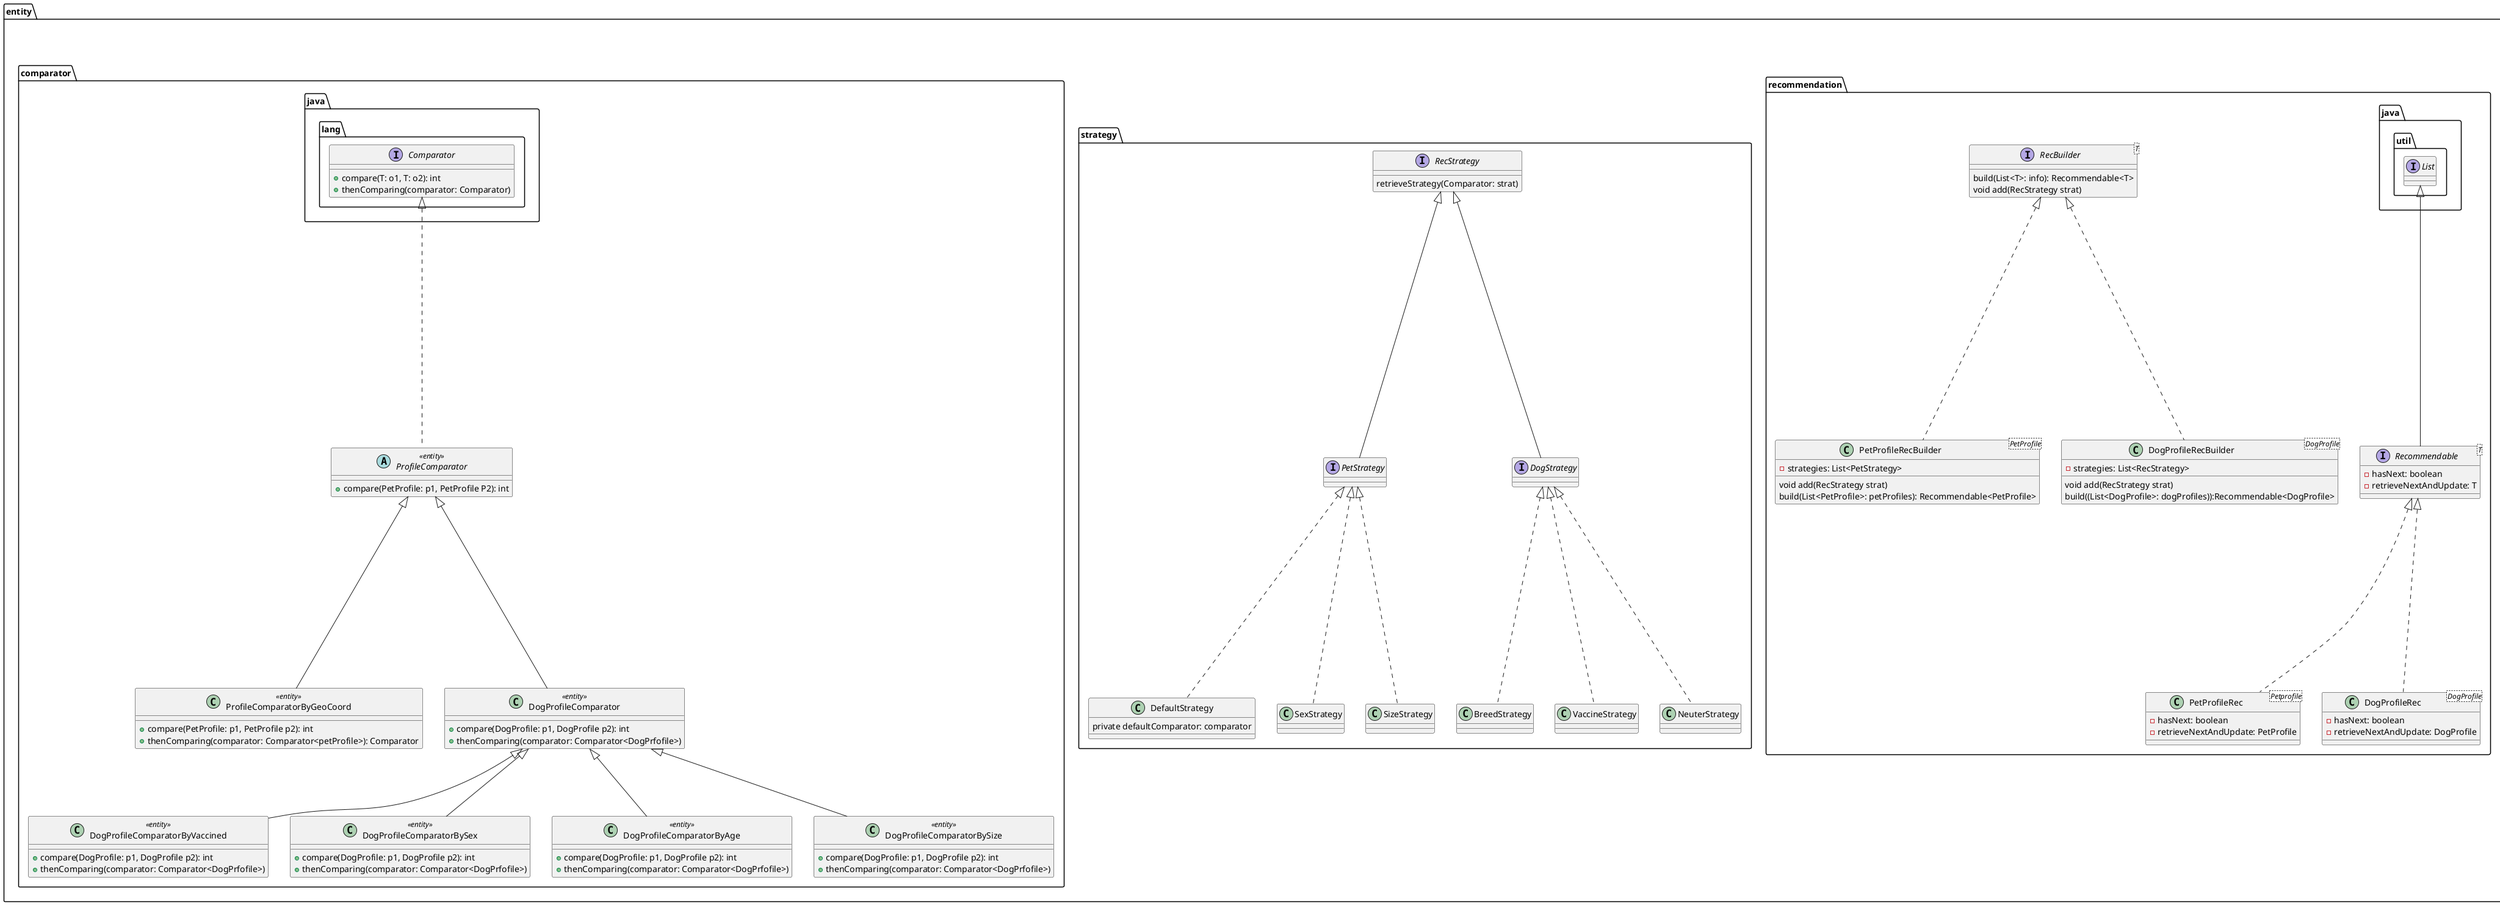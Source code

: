 @startuml
'https://plantuml.com/class-diagram



package "entity" {

package "user" {
class AppUser {
-username : String
-password : String
-address : String
-bio: String
-fav    Pet: List<PetProfile>
-roles: List<String>
-myPet: List<PetProfile>
}
class "AppUserFactory"{
+createAppUser(String username, String password, String address): AppUser
}


}



package "GeoCoordinates" {

class GeoCoordinate{
~lat: double
~lng: double
}
class GeoLocationFinder{
- final context: GeoApiContext
- closeConnectonToGoogleMap
- getAddressGeoCoordinaate(String address): GeoCoordinate

}
class GeoCoordinatesCalculator{
- final EARTHR: double
- calculateDistance(GeoCoordinate g1, GeoCoordinate g2): double
}

class GeoCoordinateCentralProcessor{
- final finder: GeoLocationFinder
- final dcalculator: GeoCoordinatesCalculator
-  getAddressGeoCoordinate(String address): GeoCoordinate
- calculateDistance(GeoCoordinate g1, GeoCoordinate g2): double
+ calculateDistanceBetweenAddress(String address1, String address2): double
+ closeConnectionToGoogleMap(): void
}
GeoCoordinateCentralProcessor *-- GeoCoordinatesCalculator

 GeoCoordinateCentralProcessor  *-- GeoLocationFinder
 GeoCoordinateCentralProcessor ..> GeoCoordinate
  GeoCoordinatesCalculator ..> GeoCoordinate
  GeoLocationFinder ..> GeoApiContext
}





package "profile"{

abstract class PetProfile {
-name : String
-age : int
-sex : bool
-final species: String
-size: char
-petPhotoLink : String
-morePhotos: List<String>
-petOwnerName: String
-generalDescr : String
-likeDescr : String
-temperDescr : String

-isPublic : bool

--
getters: all private var
setters: all private var except species
--
# PetProfile(PetProfileBuilder<? extends PetProfileBuilder<?,?>, ? extends PetProfile> builder)
}

class DogProfile extends PetProfile{
-neuter: boolean
-vaccinated: boolean
-breed: breed
--
getter/setters: all private instance variables
--
+DogProfile(DogProfileBuilder builder)
}

class PetProfileBuilder<T extends PetProfileBuilder<T,P>, P extends PetProfile>{
~name : String
~age : int
~sex : bool
~specie: String = "dog"
~size: char
~petPhotoLink : String
~MorePhotos: Arraylist0
~petOwner: String
~generalDescr : String
~likeDescr : String
~temperDescr : String
+PetProfileBuilder(String petOwnerName): PetProfileBuilder
+abstract build: P
-self(): T
+withName(String name): T
+withSize(char size): T
+withAge(int age): T
+withSex(char sex): T
+withPetPhoto(String path): T
+withMorePhotos(List<String> morePhotoPaths)" T
+withTemperDescr(String descr): T
+withLikedDescr(String descr): T
+withGeneralDescr(String descr): T



}

class DogProfileBuilder extends PetProfileBuilder{
~neuter: boolean
~vaccinated: boolean
~breed: String
+DogProfileBuilder(String petOwnerName): DogProfileBuilder
+build(): DogProfile
+withBreed(): DogProfileBuilder
+vaccinated(): DogProfileBuilder
+neutered(): DogProfileBuilder
}
class DogProfileBuilderFactory{
+createDogProfile(String petOwnerName): DogProfileBuilder
}
DogProfile  ..> DogProfileBuilder

}





package "recommendation"{
interface Recommendable<T> extends java.util.List{
-hasNext: boolean
-retrieveNextAndUpdate: T

}

class PetProfileRec<Petprofile> implements Recommendable{
-hasNext: boolean
-retrieveNextAndUpdate: PetProfile
}

class DogProfileRec<DogProfile> implements Recommendable{
-hasNext: boolean
-retrieveNextAndUpdate: DogProfile
}

interface RecBuilder<T>{
build(List<T>: info): Recommendable<T>
void add(RecStrategy strat)
}
class PetProfileRecBuilder<PetProfile> implements RecBuilder{
-strategies: List<PetStrategy>
void add(RecStrategy strat)
build(List<PetProfile>: petProfiles): Recommendable<PetProfile>

}
class DogProfileRecBuilder<DogProfile> implements RecBuilder{
-strategies: List<RecStrategy>
void add(RecStrategy strat)
build((List<DogProfile>: dogProfiles)):Recommendable<DogProfile>
}

}

package "strategy"{
interface RecStrategy{
retrieveStrategy(Comparator: strat)
}

interface PetStrategy extends RecStrategy{
}
class DefaultStrategy implements PetStrategy{
private defaultComparator: comparator
}
class SexStrategy implements PetStrategy{}
class SizeStrategy implements PetStrategy{}

interface DogStrategy extends RecStrategy{
}
class BreedStrategy implements DogStrategy{}
class VaccineStrategy implements DogStrategy{}
class NeuterStrategy implements DogStrategy{}

}
package "comparator"{
interface java.lang.Comparator{
+compare(T: o1, T: o2): int
+thenComparing(comparator: Comparator)
}

abstract class ProfileComparator <<entity>> implements java.lang.Comparator{
+compare(PetProfile: p1, PetProfile P2): int
}
class ProfileComparatorByGeoCoord <<entity>> extends ProfileComparator{
+compare(PetProfile: p1, PetProfile p2): int
+thenComparing(comparator: Comparator<petProfile>): Comparator
}


class DogProfileComparator<<entity>> extends  ProfileComparator{
+compare(DogProfile: p1, DogProfile p2): int
+thenComparing(comparator: Comparator<DogPrfofile>)
}
class DogProfileComparatorByVaccined<<entity>> extends DogProfileComparator{
+compare(DogProfile: p1, DogProfile p2): int
+thenComparing(comparator: Comparator<DogPrfofile>)
}
class DogProfileComparatorBySex<<entity>> extends DogProfileComparator{
+compare(DogProfile: p1, DogProfile p2): int
+thenComparing(comparator: Comparator<DogPrfofile>)
}
class DogProfileComparatorByAge<<entity>> extends DogProfileComparator{
+compare(DogProfile: p1, DogProfile p2): int
+thenComparing(comparator: Comparator<DogPrfofile>)
}
class DogProfileComparatorBySize<<entity>> extends DogProfileComparator{
+compare(DogProfile: p1, DogProfile p2): int
+thenComparing(comparator: Comparator<DogPrfofile>)
}
}

}

@enduml

